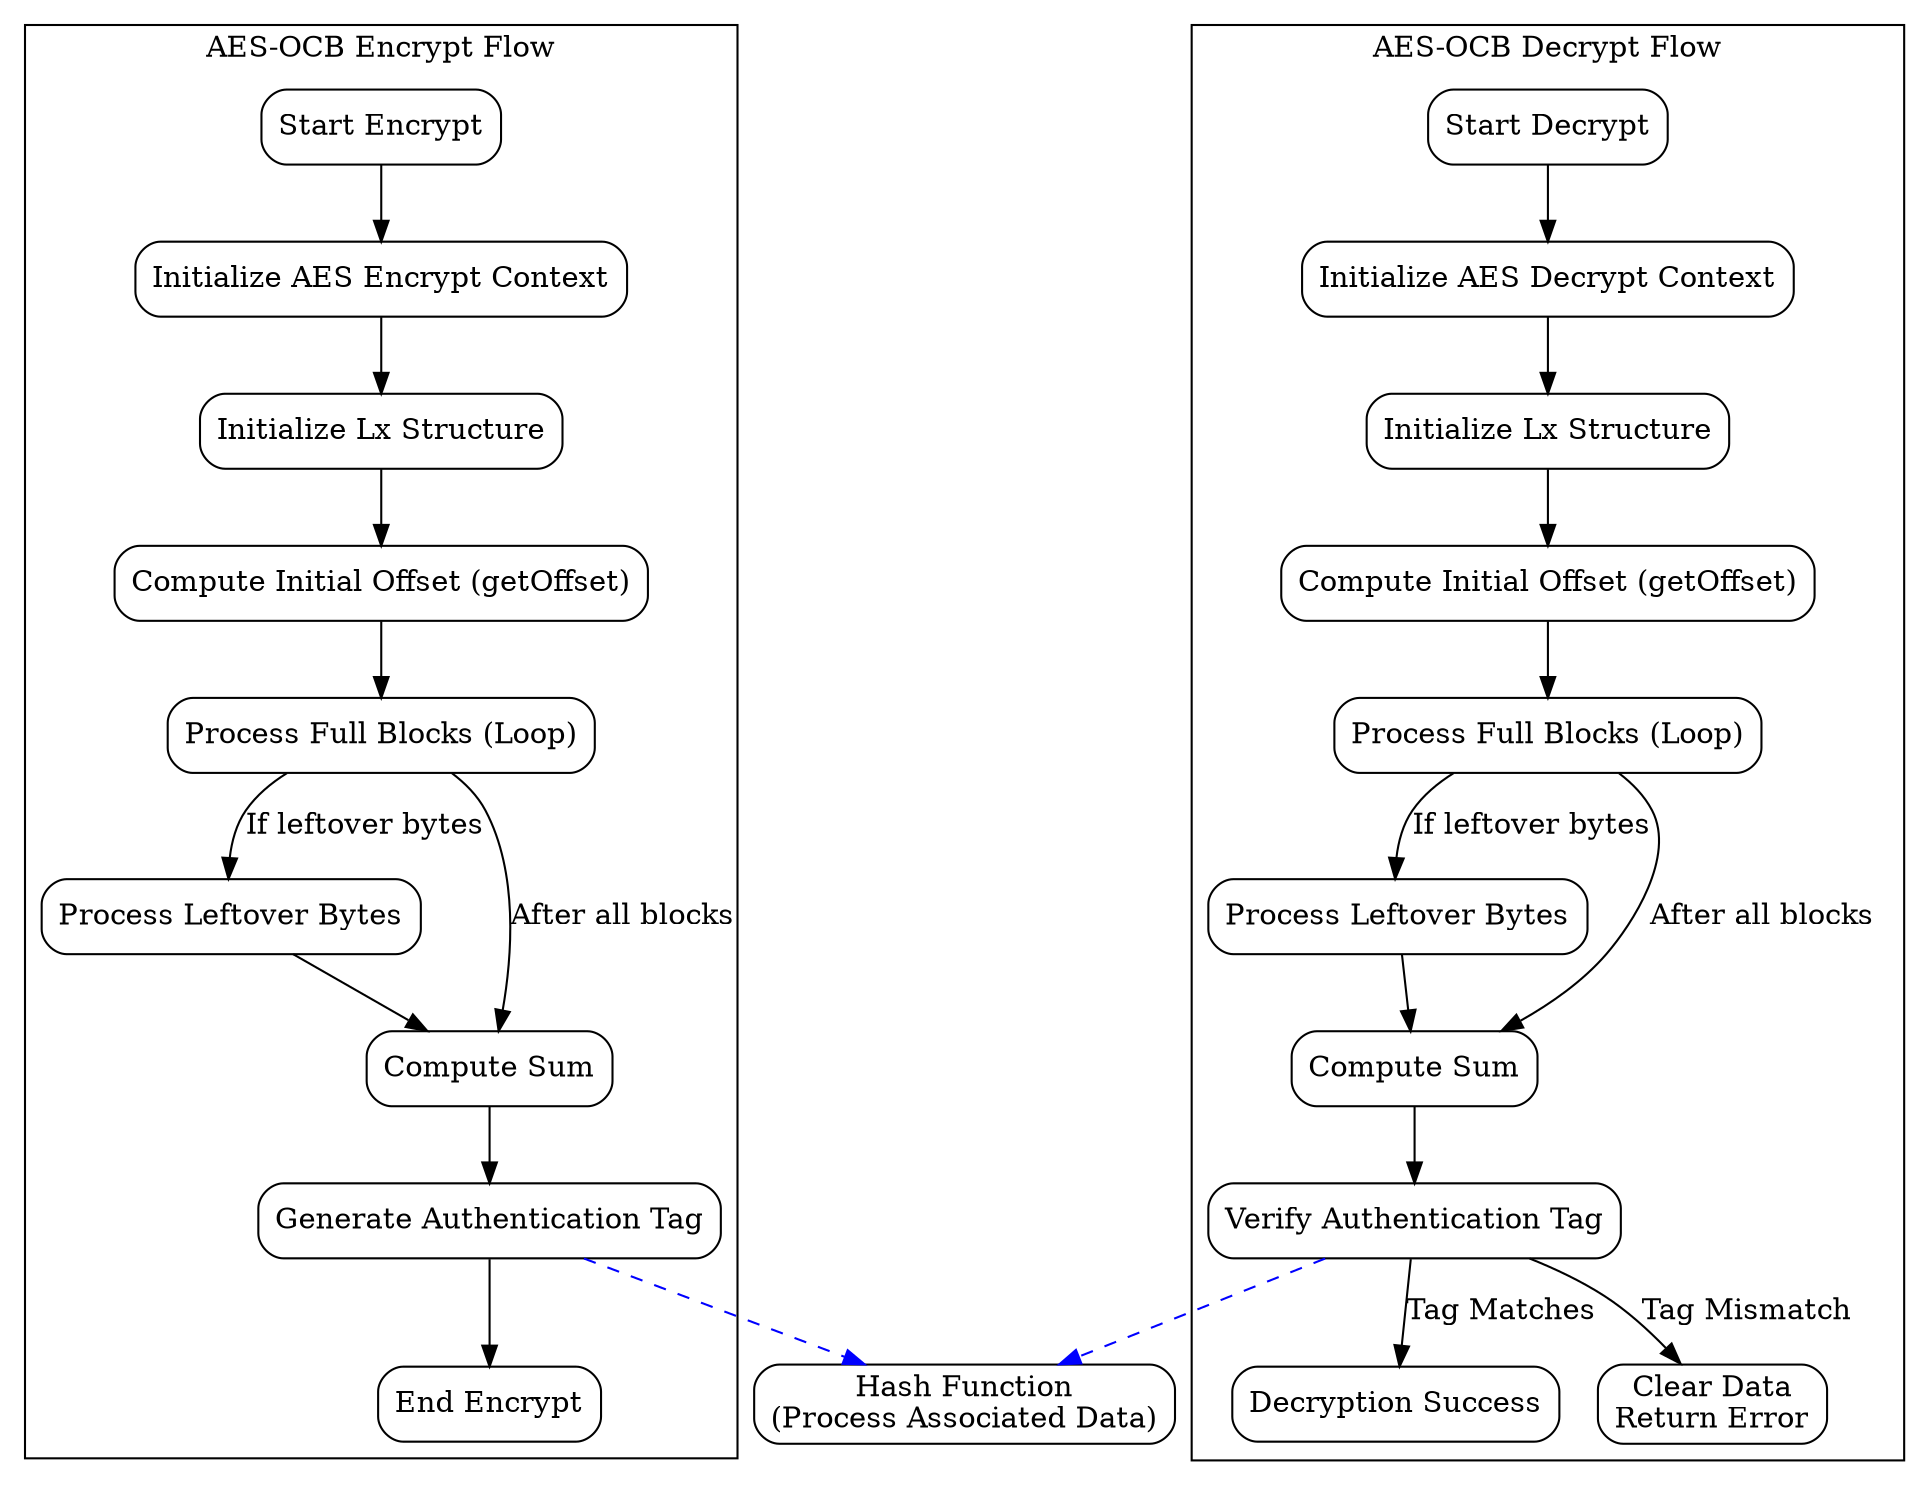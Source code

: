 
digraph AesOcbFlow {
    rankdir=TB;
    node [shape=rectangle, style="rounded"];

    // Encrypt Function
    subgraph cluster_encrypt {
        label="AES-OCB Encrypt Flow";
        encrypt_start [label="Start Encrypt"];
        init_aes_ctx [label="Initialize AES Encrypt Context"];
        init_lx [label="Initialize Lx Structure"];
        compute_offset [label="Compute Initial Offset (getOffset)"];
        process_full_blocks [label="Process Full Blocks (Loop)"];
        process_leftover [label="Process Leftover Bytes"];
        compute_sum [label="Compute Sum"];
        generate_tag [label="Generate Authentication Tag"];
        encrypt_end [label="End Encrypt"];

        encrypt_start -> init_aes_ctx -> init_lx -> compute_offset;
        compute_offset -> process_full_blocks;
        process_full_blocks -> process_leftover [label="If leftover bytes"];
        process_full_blocks -> compute_sum [label="After all blocks"];
        process_leftover -> compute_sum;
        compute_sum -> generate_tag -> encrypt_end;
    }

    // Decrypt Function
    subgraph cluster_decrypt {
        label="AES-OCB Decrypt Flow";
        decrypt_start [label="Start Decrypt"];
        init_aes_dec_ctx [label="Initialize AES Decrypt Context"];
        init_lx_dec [label="Initialize Lx Structure"];
        compute_offset_dec [label="Compute Initial Offset (getOffset)"];
        process_full_blocks_dec [label="Process Full Blocks (Loop)"];
        process_leftover_dec [label="Process Leftover Bytes"];
        compute_sum_dec [label="Compute Sum"];
        verify_tag [label="Verify Authentication Tag"];
        decrypt_success [label="Decryption Success"];
        decrypt_fail [label="Clear Data\nReturn Error"];

        decrypt_start -> init_aes_dec_ctx -> init_lx_dec -> compute_offset_dec;
        compute_offset_dec -> process_full_blocks_dec;
        process_full_blocks_dec -> process_leftover_dec [label="If leftover bytes"];
        process_full_blocks_dec -> compute_sum_dec [label="After all blocks"];
        process_leftover_dec -> compute_sum_dec;
        compute_sum_dec -> verify_tag;
        verify_tag -> decrypt_success [label="Tag Matches"];
        verify_tag -> decrypt_fail [label="Tag Mismatch"];
    }

    // Common Components
    hash_function [label="Hash Function\n(Process Associated Data)"];
    generate_tag -> hash_function [style=dashed, color=blue];
    verify_tag -> hash_function [style=dashed, color=blue];
}
